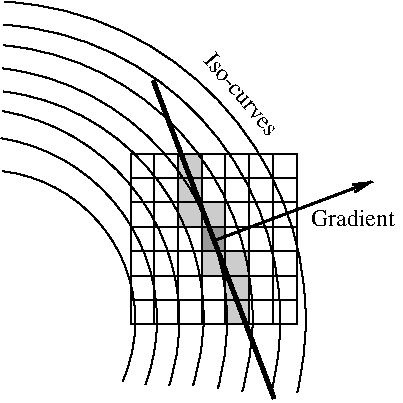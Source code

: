 #FIG 3.2
Landscape
Center
Inches
Letter  
100.00
Single
-2
1200 2
5 1 0 1 0 7 50 0 -1 0.000 0 0 0 0 1516.071 3971.174 1650 2850 2475 3375 2550 4425
5 1 0 1 0 7 50 0 -1 0.000 0 0 0 0 1535.288 3962.900 1667 1579 3412 2487 3860 4507
5 1 0 1 0 7 50 0 -1 0.000 0 0 0 0 1514.723 3965.144 1658 1752 3268 2607 3663 4516
5 1 0 1 0 7 50 0 -1 0.000 0 0 0 0 1476.384 3945.592 1658 1906 3119 2723 3447 4502
5 1 0 1 0 7 50 0 -1 0.000 0 0 0 0 1429.126 3970.217 1648 2079 2956 2833 3264 4478
5 1 0 1 0 7 50 0 -1 0.000 0 0 0 0 1453.742 3943.462 1653 2252 2840 2954 3077 4459
5 1 0 1 0 7 50 0 -1 0.000 0 0 0 0 1382.169 3970.792 1650 2400 2700 3075 2899 4459
5 1 0 1 0 7 50 0 -1 0.000 0 0 0 0 1426.012 3968.052 1638 2603 2595 3232 2721 4449
6 2550 2700 3900 4050
2 2 0 1 0 7 50 0 -1 0.000 0 0 -1 0 0 5
	 2609 3816 2787 3816 2787 3999 2609 3999 2609 3816
2 2 0 1 0 7 50 0 -1 0.000 0 0 -1 0 0 5
	 2609 3633 2787 3633 2787 3816 2609 3816 2609 3633
2 2 0 1 0 7 50 0 -1 0.000 0 0 -1 0 0 5
	 2609 3450 2787 3450 2787 3633 2609 3633 2609 3450
2 2 0 1 0 7 50 0 -1 0.000 0 0 -1 0 0 5
	 2609 3267 2787 3267 2787 3450 2609 3450 2609 3267
2 2 0 1 0 7 50 0 -1 0.000 0 0 -1 0 0 5
	 2609 3084 2787 3084 2787 3267 2609 3267 2609 3084
2 2 0 1 0 7 50 0 -1 0.000 0 0 -1 0 0 5
	 2609 2901 2787 2901 2787 3084 2609 3084 2609 2901
2 2 0 1 0 7 50 0 -1 0.000 0 0 -1 0 0 5
	 2787 3816 2965 3816 2965 3999 2787 3999 2787 3816
2 2 0 1 0 7 50 0 -1 0.000 0 0 -1 0 0 5
	 2787 3633 2965 3633 2965 3816 2787 3816 2787 3633
2 2 0 1 0 7 50 0 -1 0.000 0 0 -1 0 0 5
	 2787 3450 2965 3450 2965 3633 2787 3633 2787 3450
2 2 0 1 0 7 50 0 -1 0.000 0 0 -1 0 0 5
	 2787 3267 2965 3267 2965 3450 2787 3450 2787 3267
2 2 0 1 0 7 50 0 -1 0.000 0 0 -1 0 0 5
	 2787 3084 2965 3084 2965 3267 2787 3267 2787 3084
2 2 0 1 0 7 50 0 -1 0.000 0 0 -1 0 0 5
	 2787 2901 2965 2901 2965 3084 2787 3084 2787 2901
2 2 0 1 0 7 50 0 -1 0.000 0 0 -1 0 0 5
	 2787 2718 2965 2718 2965 2901 2787 2901 2787 2718
2 2 0 1 0 7 50 0 -1 0.000 0 0 -1 0 0 5
	 2965 3816 3143 3816 3143 3999 2965 3999 2965 3816
2 2 0 1 0 7 50 0 -1 0.000 0 0 -1 0 0 5
	 2965 3633 3143 3633 3143 3816 2965 3816 2965 3633
2 2 0 1 0 7 50 0 -1 0.000 0 0 -1 0 0 5
	 2965 3450 3143 3450 3143 3633 2965 3633 2965 3450
2 2 0 1 0 7 50 0 -1 0.000 0 0 -1 0 0 5
	 2965 3267 3143 3267 3143 3450 2965 3450 2965 3267
2 2 0 1 0 0 50 0 4 0.000 0 0 -1 0 0 5
	 2965 3084 3143 3084 3143 3267 2965 3267 2965 3084
2 2 0 1 0 7 50 0 -1 0.000 0 0 -1 0 0 5
	 3143 3816 3321 3816 3321 3999 3143 3999 3143 3816
2 2 0 1 0 7 50 0 -1 0.000 0 0 -1 0 0 5
	 3143 3633 3321 3633 3321 3816 3143 3816 3143 3633
2 2 0 1 0 7 50 0 -1 0.000 0 0 -1 0 0 5
	 3143 2718 3321 2718 3321 2901 3143 2901 3143 2718
2 2 0 1 0 7 50 0 -1 0.000 0 0 -1 0 0 5
	 3321 3267 3499 3267 3499 3450 3321 3450 3321 3267
2 2 0 1 0 7 50 0 -1 0.000 0 0 -1 0 0 5
	 3321 3084 3499 3084 3499 3267 3321 3267 3321 3084
2 2 0 1 0 7 50 0 -1 0.000 0 0 -1 0 0 5
	 3321 2901 3499 2901 3499 3084 3321 3084 3321 2901
2 2 0 1 0 7 50 0 -1 0.000 0 0 -1 0 0 5
	 3321 2718 3499 2718 3499 2901 3321 2901 3321 2718
2 2 0 1 0 7 50 0 -1 0.000 0 0 -1 0 0 5
	 3499 3816 3677 3816 3677 3999 3499 3999 3499 3816
2 2 0 1 0 7 50 0 -1 0.000 0 0 -1 0 0 5
	 3499 3633 3677 3633 3677 3816 3499 3816 3499 3633
2 2 0 1 0 7 50 0 -1 0.000 0 0 -1 0 0 5
	 3499 3450 3677 3450 3677 3633 3499 3633 3499 3450
2 2 0 1 0 7 50 0 -1 0.000 0 0 -1 0 0 5
	 3499 3267 3677 3267 3677 3450 3499 3450 3499 3267
2 2 0 1 0 7 50 0 -1 0.000 0 0 -1 0 0 5
	 3499 3084 3677 3084 3677 3267 3499 3267 3499 3084
2 2 0 1 0 7 50 0 -1 0.000 0 0 -1 0 0 5
	 3499 2901 3677 2901 3677 3084 3499 3084 3499 2901
2 2 0 1 0 7 50 0 -1 0.000 0 0 -1 0 0 5
	 3499 2718 3677 2718 3677 2901 3499 2901 3499 2718
2 2 0 1 0 7 50 0 -1 0.000 0 0 -1 0 0 5
	 3677 3816 3855 3816 3855 3999 3677 3999 3677 3816
2 2 0 1 0 7 50 0 -1 0.000 0 0 -1 0 0 5
	 3677 3633 3855 3633 3855 3816 3677 3816 3677 3633
2 2 0 1 0 7 50 0 -1 0.000 0 0 -1 0 0 5
	 3677 3450 3855 3450 3855 3633 3677 3633 3677 3450
2 2 0 1 0 7 50 0 -1 0.000 0 0 -1 0 0 5
	 3677 3267 3855 3267 3855 3450 3677 3450 3677 3267
2 2 0 1 0 7 50 0 -1 0.000 0 0 -1 0 0 5
	 3677 3084 3855 3084 3855 3267 3677 3267 3677 3084
2 2 0 1 0 7 50 0 -1 0.000 0 0 -1 0 0 5
	 3677 2901 3855 2901 3855 3084 3677 3084 3677 2901
2 2 0 1 0 7 50 0 -1 0.000 0 0 -1 0 0 5
	 3677 2718 3855 2718 3855 2901 3677 2901 3677 2718
2 2 0 1 0 0 50 0 4 0.000 0 0 -1 0 0 5
	 2965 2718 3143 2718 3143 2901 2965 2901 2965 2718
2 2 0 1 0 0 50 0 4 0.000 0 0 -1 0 0 5
	 2965 2901 3143 2901 3143 3084 2965 3084 2965 2901
2 2 0 1 0 7 50 0 -1 0.000 0 0 -1 0 0 5
	 3143 2901 3321 2901 3321 3084 3143 3084 3143 2901
2 2 0 1 0 0 50 0 4 0.000 0 0 -1 0 0 5
	 3143 3084 3321 3084 3321 3267 3143 3267 3143 3084
2 2 0 1 0 0 50 0 8 0.000 0 0 -1 0 0 5
	 3143 3267 3321 3267 3321 3450 3143 3450 3143 3267
2 2 0 1 0 0 50 0 4 0.000 0 0 -1 0 0 5
	 3143 3450 3321 3450 3321 3633 3143 3633 3143 3450
2 2 0 1 0 0 50 0 4 0.000 0 0 -1 0 0 5
	 3321 3450 3499 3450 3499 3633 3321 3633 3321 3450
2 2 0 1 0 0 50 0 4 0.000 0 0 -1 0 0 5
	 3321 3633 3499 3633 3499 3816 3321 3816 3321 3633
2 2 0 1 0 0 50 0 4 0.000 0 0 -1 0 0 5
	 3321 3816 3499 3816 3499 3999 3321 3999 3321 3816
2 2 0 1 0 7 50 0 -1 0.000 0 0 -1 0 0 5
	 2609 2718 2787 2718 2787 2901 2609 2901 2609 2718
-6
2 1 0 3 0 7 50 0 -1 0.000 0 0 -1 0 0 2
	 3686 4555 2780 2172
2 1 0 2 0 7 50 0 -1 0.000 0 0 -1 1 0 2
	0 0 2.00 60.00 120.00
	 3225 3375 4425 2925
4 0 0 50 0 0 12 5.4280 4 135 810 3150 2025 Iso-curves\001
4 0 0 50 0 0 12 0.0000 4 135 660 3961 3261 Gradient\001
